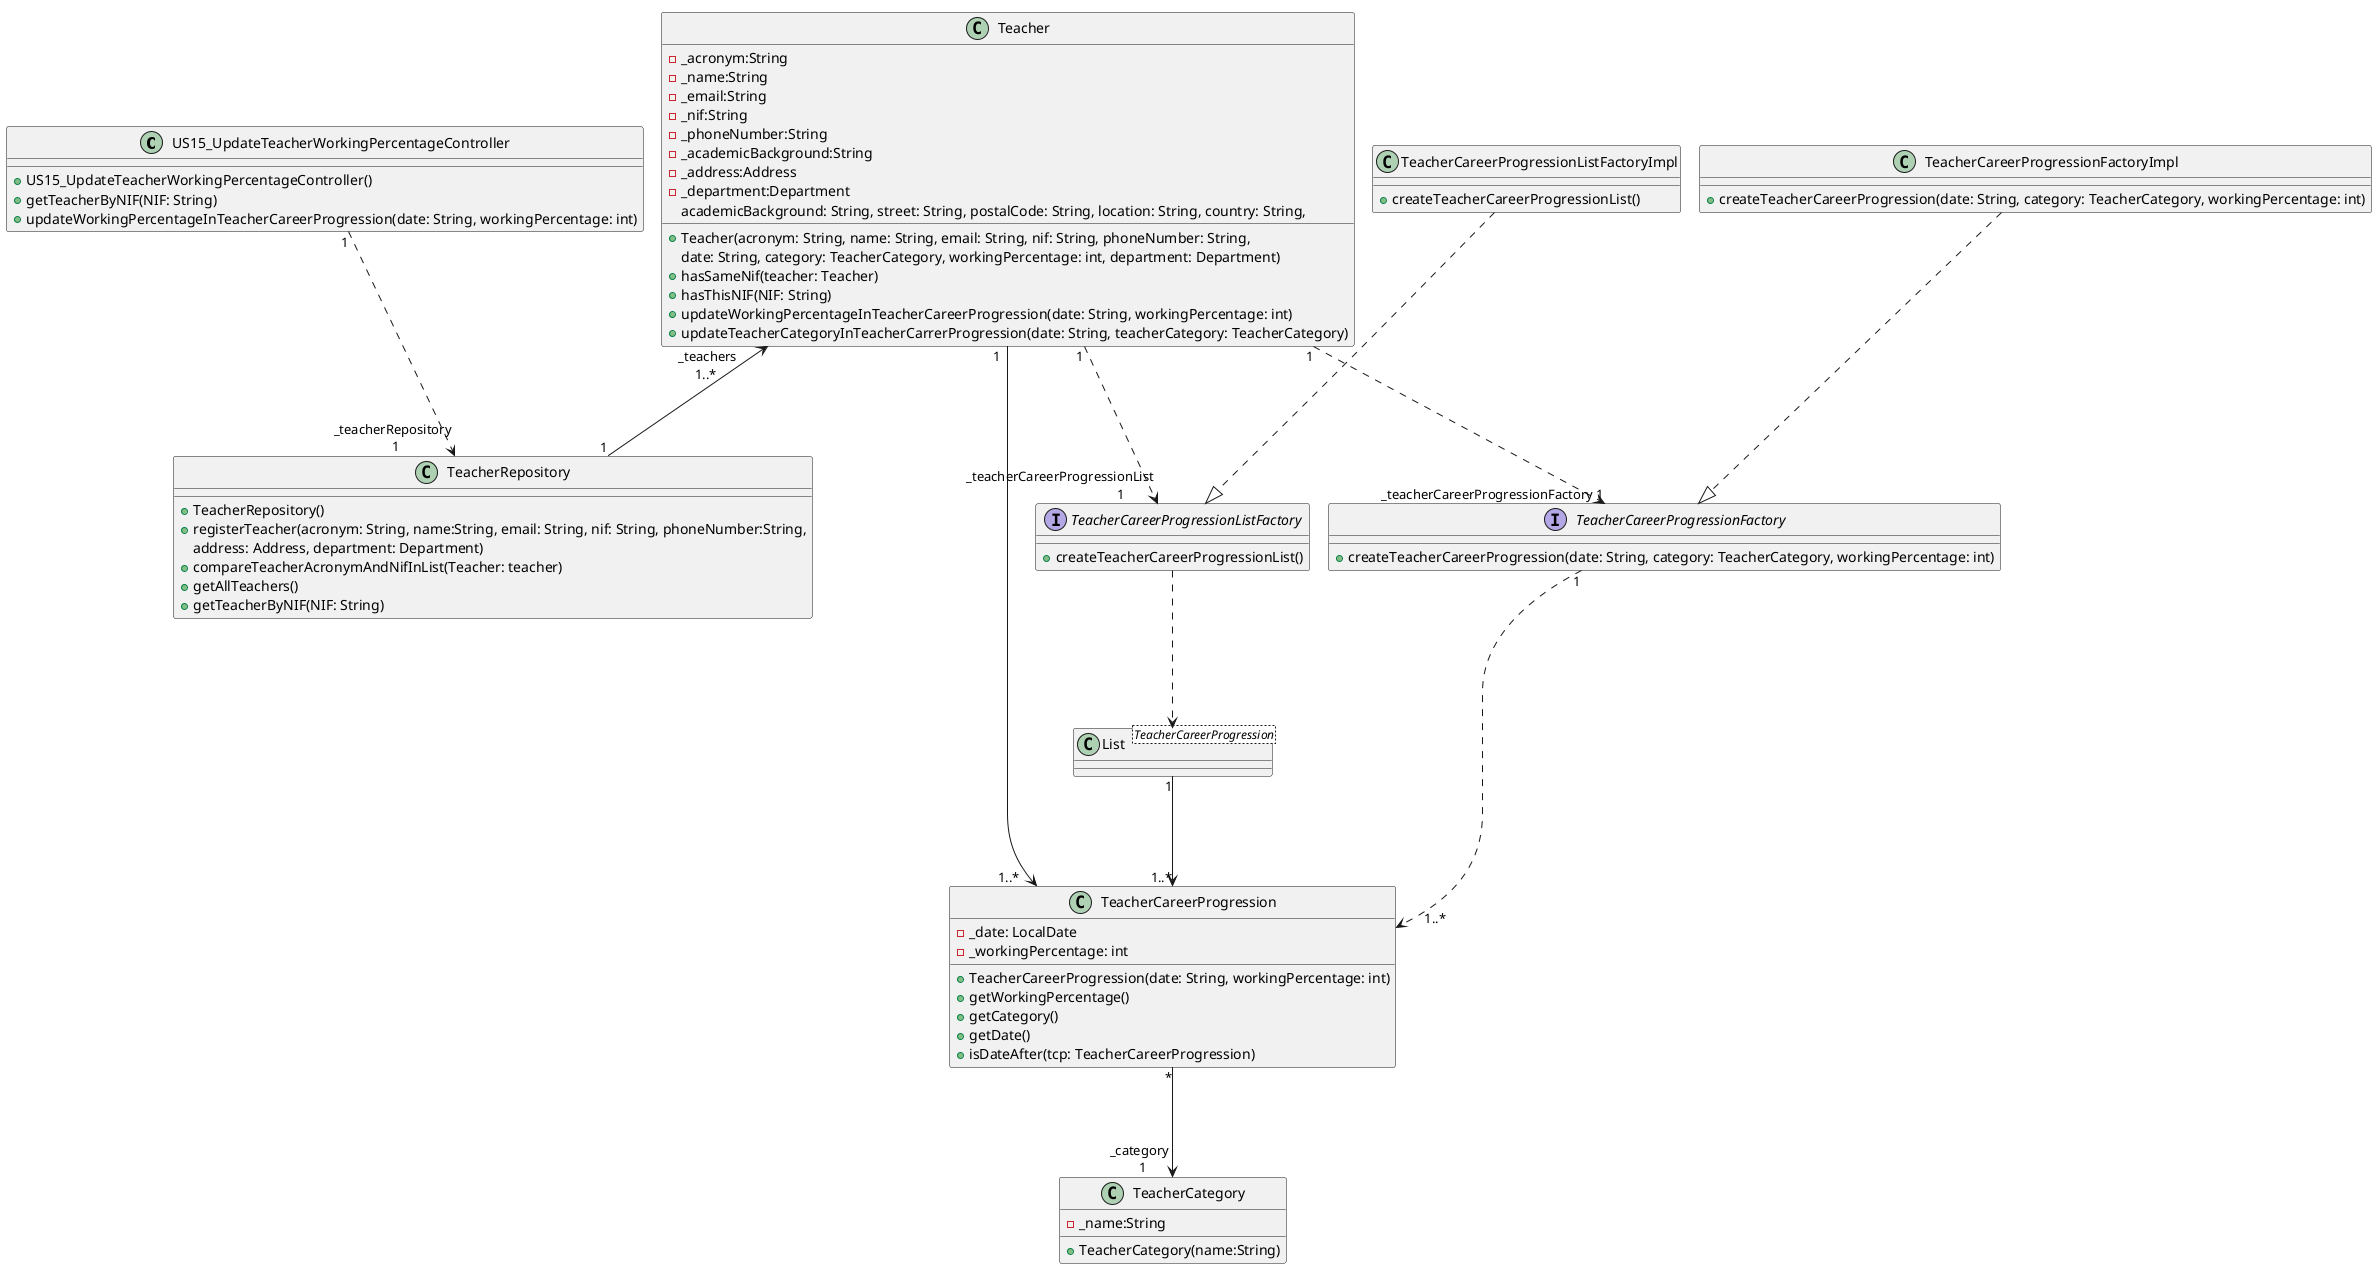@startuml

!pragma layout smetana
'left to right direction

class US15_UpdateTeacherWorkingPercentageController {
    +US15_UpdateTeacherWorkingPercentageController()
    +getTeacherByNIF(NIF: String)
    +updateWorkingPercentageInTeacherCareerProgression(date: String, workingPercentage: int)
}

class Teacher {
     -_acronym:String
     -_name:String
     -_email:String
     -_nif:String
     -_phoneNumber:String
     -_academicBackground:String
     -_address:Address
     -_department:Department
     +Teacher(acronym: String, name: String, email: String, nif: String, phoneNumber: String,
     academicBackground: String, street: String, postalCode: String, location: String, country: String,
     date: String, category: TeacherCategory, workingPercentage: int, department: Department)
     +hasSameNif(teacher: Teacher)
     +hasThisNIF(NIF: String)
     +updateWorkingPercentageInTeacherCareerProgression(date: String, workingPercentage: int)
     +updateTeacherCategoryInTeacherCarrerProgression(date: String, teacherCategory: TeacherCategory)
}

class TeacherCareerProgression {
    -_date: LocalDate
    -_workingPercentage: int
    +TeacherCareerProgression(date: String, workingPercentage: int)
    +getWorkingPercentage()
    +getCategory()
    +getDate()
    +isDateAfter(tcp: TeacherCareerProgression)
}

class TeacherRepository {
    +TeacherRepository()
    +registerTeacher(acronym: String, name:String, email: String, nif: String, phoneNumber:String,
                          address: Address, department: Department)
    +compareTeacherAcronymAndNifInList(Teacher: teacher)
    +getAllTeachers()
    +getTeacherByNIF(NIF: String)
}

class TeacherCategory {
    -_name:String
    + TeacherCategory(name:String)
}

class TeacherCareerProgressionFactoryImpl {
    +createTeacherCareerProgression(date: String, category: TeacherCategory, workingPercentage: int)
}

interface TeacherCareerProgressionFactory {
    +createTeacherCareerProgression(date: String, category: TeacherCategory, workingPercentage: int)
}

class TeacherCareerProgressionListFactoryImpl {
    +createTeacherCareerProgressionList()
}

interface TeacherCareerProgressionListFactory {
    +createTeacherCareerProgressionList()
}

class List<TeacherCareerProgression> {
}

US15_UpdateTeacherWorkingPercentageController "1" ....> "_teacherRepository \n 1" TeacherRepository
Teacher "_teachers         \n 1..*           " <---- "1" TeacherRepository
Teacher "1  " ----> "\n 1..*     " TeacherCareerProgression
TeacherCareerProgression "*" ----> "_category \n 1" TeacherCategory
Teacher "1" ....> "_teacherCareerProgressionFactory 1" TeacherCareerProgressionFactory
TeacherCareerProgressionFactory "1" ....> "   \n        1..*" TeacherCareerProgression
Teacher "1" ....> "  _teacherCareerProgressionList \n                                     1" TeacherCareerProgressionListFactory
TeacherCareerProgressionFactoryImpl ....|> TeacherCareerProgressionFactory
TeacherCareerProgressionListFactoryImpl ....|> TeacherCareerProgressionListFactory
TeacherCareerProgressionListFactory ....> List
List "1" ----> "1..*" TeacherCareerProgression

@enduml